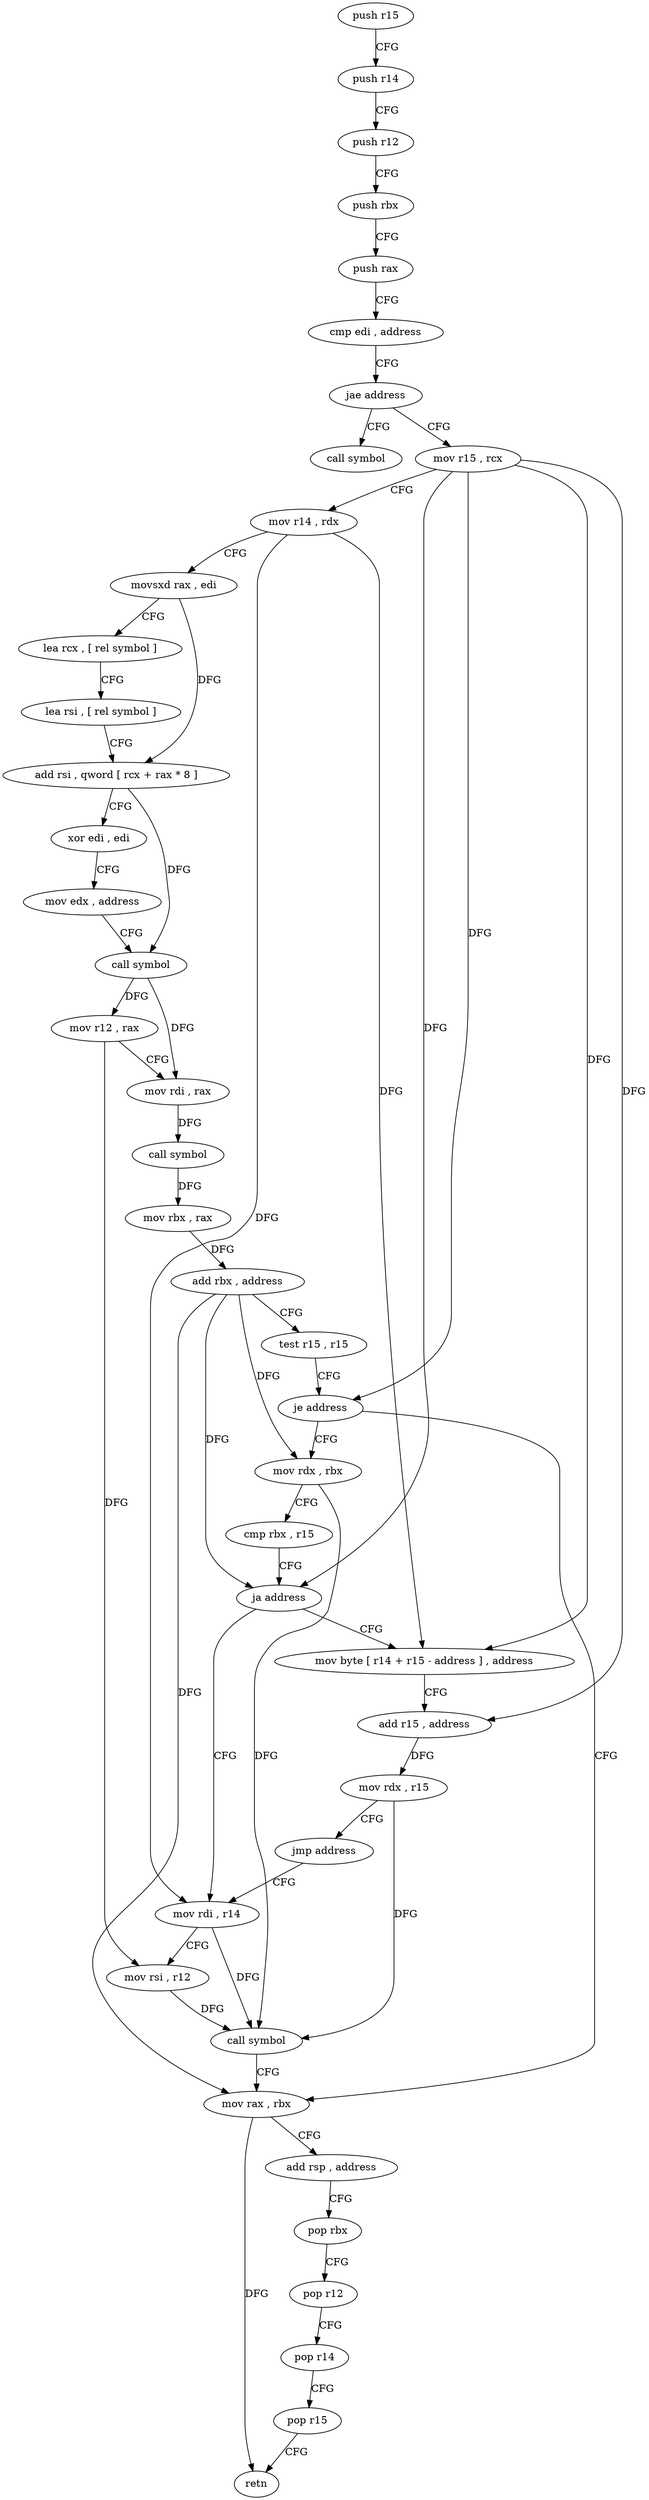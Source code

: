 digraph "func" {
"4231872" [label = "push r15" ]
"4231874" [label = "push r14" ]
"4231876" [label = "push r12" ]
"4231878" [label = "push rbx" ]
"4231879" [label = "push rax" ]
"4231880" [label = "cmp edi , address" ]
"4231883" [label = "jae address" ]
"4231996" [label = "call symbol" ]
"4231885" [label = "mov r15 , rcx" ]
"4231888" [label = "mov r14 , rdx" ]
"4231891" [label = "movsxd rax , edi" ]
"4231894" [label = "lea rcx , [ rel symbol ]" ]
"4231901" [label = "lea rsi , [ rel symbol ]" ]
"4231908" [label = "add rsi , qword [ rcx + rax * 8 ]" ]
"4231912" [label = "xor edi , edi" ]
"4231914" [label = "mov edx , address" ]
"4231919" [label = "call symbol" ]
"4231924" [label = "mov r12 , rax" ]
"4231927" [label = "mov rdi , rax" ]
"4231930" [label = "call symbol" ]
"4231935" [label = "mov rbx , rax" ]
"4231938" [label = "add rbx , address" ]
"4231942" [label = "test r15 , r15" ]
"4231945" [label = "je address" ]
"4231966" [label = "mov rax , rbx" ]
"4231947" [label = "mov rdx , rbx" ]
"4231969" [label = "add rsp , address" ]
"4231973" [label = "pop rbx" ]
"4231974" [label = "pop r12" ]
"4231976" [label = "pop r14" ]
"4231978" [label = "pop r15" ]
"4231980" [label = "retn" ]
"4231950" [label = "cmp rbx , r15" ]
"4231953" [label = "ja address" ]
"4231981" [label = "mov byte [ r14 + r15 - address ] , address" ]
"4231955" [label = "mov rdi , r14" ]
"4231987" [label = "add r15 , address" ]
"4231991" [label = "mov rdx , r15" ]
"4231994" [label = "jmp address" ]
"4231958" [label = "mov rsi , r12" ]
"4231961" [label = "call symbol" ]
"4231872" -> "4231874" [ label = "CFG" ]
"4231874" -> "4231876" [ label = "CFG" ]
"4231876" -> "4231878" [ label = "CFG" ]
"4231878" -> "4231879" [ label = "CFG" ]
"4231879" -> "4231880" [ label = "CFG" ]
"4231880" -> "4231883" [ label = "CFG" ]
"4231883" -> "4231996" [ label = "CFG" ]
"4231883" -> "4231885" [ label = "CFG" ]
"4231885" -> "4231888" [ label = "CFG" ]
"4231885" -> "4231945" [ label = "DFG" ]
"4231885" -> "4231953" [ label = "DFG" ]
"4231885" -> "4231981" [ label = "DFG" ]
"4231885" -> "4231987" [ label = "DFG" ]
"4231888" -> "4231891" [ label = "CFG" ]
"4231888" -> "4231981" [ label = "DFG" ]
"4231888" -> "4231955" [ label = "DFG" ]
"4231891" -> "4231894" [ label = "CFG" ]
"4231891" -> "4231908" [ label = "DFG" ]
"4231894" -> "4231901" [ label = "CFG" ]
"4231901" -> "4231908" [ label = "CFG" ]
"4231908" -> "4231912" [ label = "CFG" ]
"4231908" -> "4231919" [ label = "DFG" ]
"4231912" -> "4231914" [ label = "CFG" ]
"4231914" -> "4231919" [ label = "CFG" ]
"4231919" -> "4231924" [ label = "DFG" ]
"4231919" -> "4231927" [ label = "DFG" ]
"4231924" -> "4231927" [ label = "CFG" ]
"4231924" -> "4231958" [ label = "DFG" ]
"4231927" -> "4231930" [ label = "DFG" ]
"4231930" -> "4231935" [ label = "DFG" ]
"4231935" -> "4231938" [ label = "DFG" ]
"4231938" -> "4231942" [ label = "CFG" ]
"4231938" -> "4231966" [ label = "DFG" ]
"4231938" -> "4231947" [ label = "DFG" ]
"4231938" -> "4231953" [ label = "DFG" ]
"4231942" -> "4231945" [ label = "CFG" ]
"4231945" -> "4231966" [ label = "CFG" ]
"4231945" -> "4231947" [ label = "CFG" ]
"4231966" -> "4231969" [ label = "CFG" ]
"4231966" -> "4231980" [ label = "DFG" ]
"4231947" -> "4231950" [ label = "CFG" ]
"4231947" -> "4231961" [ label = "DFG" ]
"4231969" -> "4231973" [ label = "CFG" ]
"4231973" -> "4231974" [ label = "CFG" ]
"4231974" -> "4231976" [ label = "CFG" ]
"4231976" -> "4231978" [ label = "CFG" ]
"4231978" -> "4231980" [ label = "CFG" ]
"4231950" -> "4231953" [ label = "CFG" ]
"4231953" -> "4231981" [ label = "CFG" ]
"4231953" -> "4231955" [ label = "CFG" ]
"4231981" -> "4231987" [ label = "CFG" ]
"4231955" -> "4231958" [ label = "CFG" ]
"4231955" -> "4231961" [ label = "DFG" ]
"4231987" -> "4231991" [ label = "DFG" ]
"4231991" -> "4231994" [ label = "CFG" ]
"4231991" -> "4231961" [ label = "DFG" ]
"4231994" -> "4231955" [ label = "CFG" ]
"4231958" -> "4231961" [ label = "DFG" ]
"4231961" -> "4231966" [ label = "CFG" ]
}
